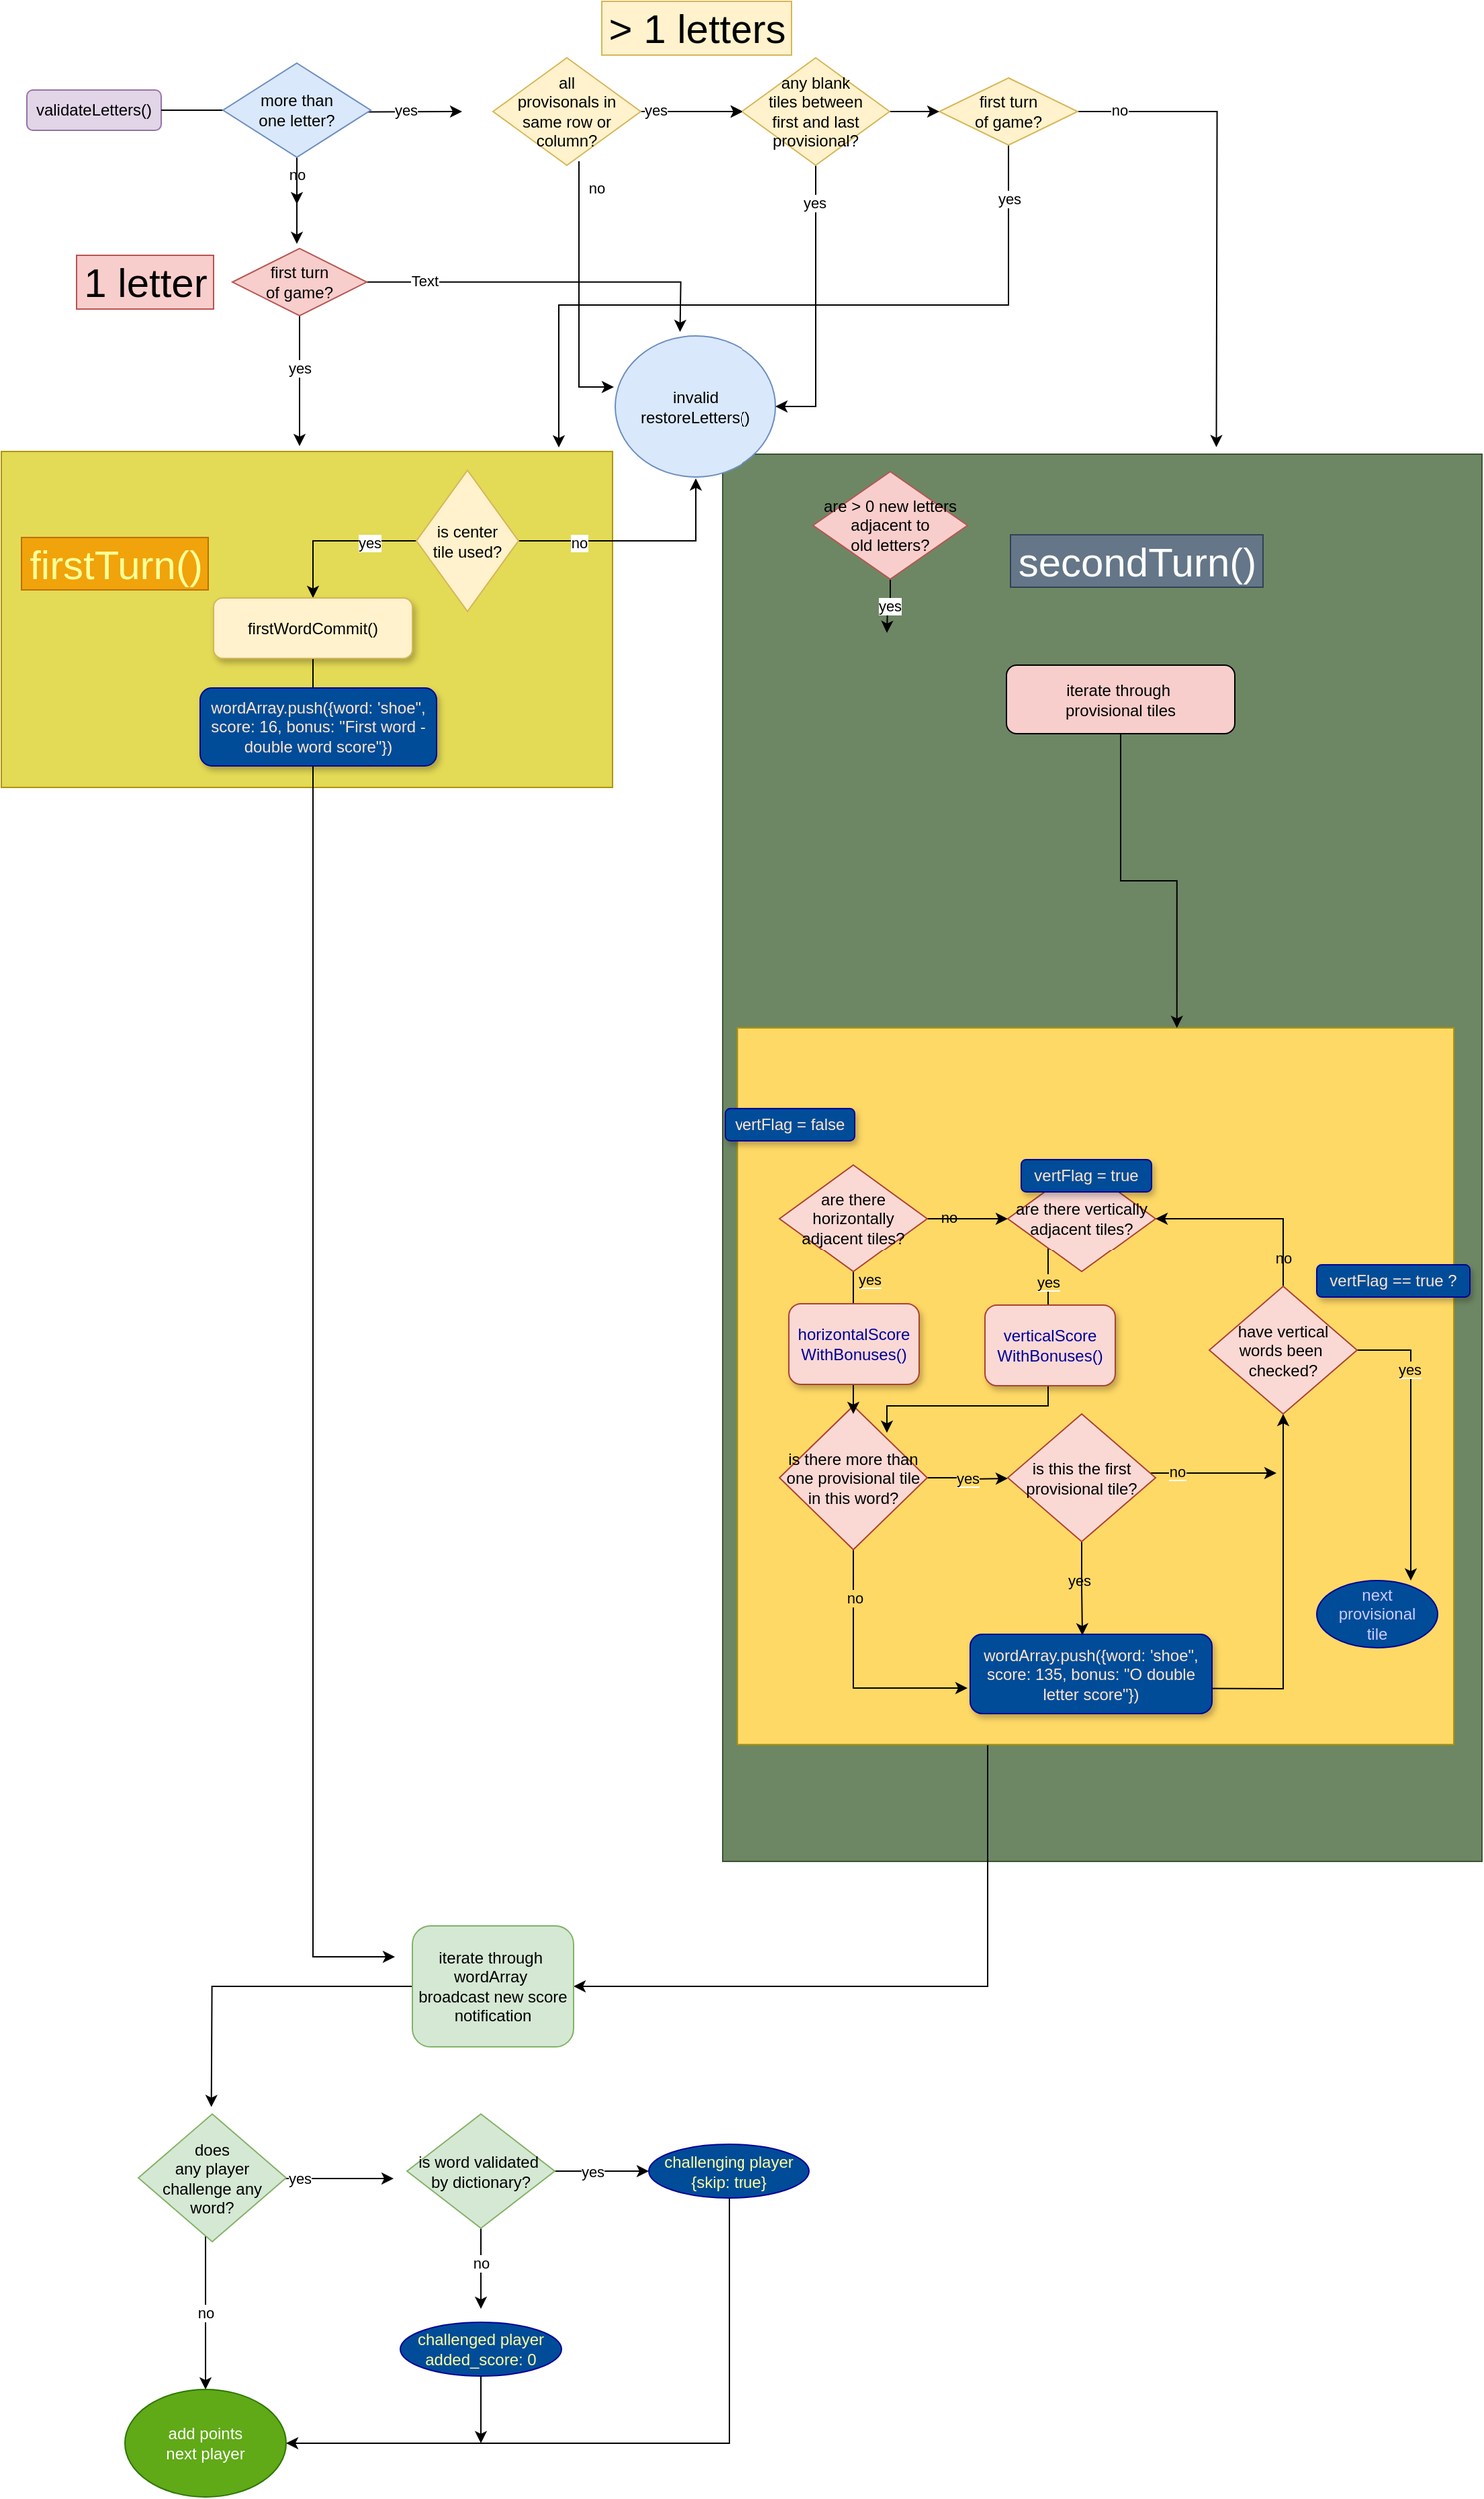 <mxfile version="14.5.3" type="github">
  <diagram id="KmPHyXRd9AAnZFTOhBj1" name="Page-1">
    <mxGraphModel dx="1792" dy="1610" grid="0" gridSize="10" guides="0" tooltips="1" connect="1" arrows="1" fold="1" page="1" pageScale="1" pageWidth="690" pageHeight="980" math="0" shadow="0">
      <root>
        <mxCell id="0" />
        <mxCell id="1" parent="0" />
        <mxCell id="cBUCQeLag9bt-TqTQDcO-5" value="" style="rounded=0;whiteSpace=wrap;html=1;strokeColor=#3A5431;fontColor=#ffffff;fillColor=#6d8764;" parent="1" vertex="1">
          <mxGeometry x="446" y="9" width="566" height="1048" as="geometry" />
        </mxCell>
        <mxCell id="cBUCQeLag9bt-TqTQDcO-6" value="secondTurn()" style="text;html=1;resizable=0;autosize=1;align=center;verticalAlign=middle;points=[];fillColor=#647687;strokeColor=#314354;rounded=0;fontColor=#ffffff;fontSize=30;" parent="1" vertex="1">
          <mxGeometry x="661" y="69" width="188" height="39" as="geometry" />
        </mxCell>
        <mxCell id="cBUCQeLag9bt-TqTQDcO-2" value="" style="rounded=0;whiteSpace=wrap;html=1;strokeColor=#B09500;fontColor=#ffffff;fillColor=#E3DA56;" parent="1" vertex="1">
          <mxGeometry x="-91" y="7" width="455" height="250" as="geometry" />
        </mxCell>
        <mxCell id="iAa0ijknWMUfrmJ30W93-124" style="edgeStyle=orthogonalEdgeStyle;rounded=0;orthogonalLoop=1;jettySize=auto;html=1;endArrow=classic;endFill=1;fillColor=#00FFFF;gradientColor=#9933FF;fontColor=#000099;" parent="1" source="_AxOFC-AINdAkmEs332U-23" target="_AxOFC-AINdAkmEs332U-12" edge="1">
          <mxGeometry relative="1" as="geometry">
            <Array as="points">
              <mxPoint x="644" y="1150" />
            </Array>
          </mxGeometry>
        </mxCell>
        <mxCell id="_AxOFC-AINdAkmEs332U-23" value="" style="whiteSpace=wrap;html=1;aspect=fixed;strokeColor=#B09500;fontColor=#ffffff;fillColor=#FFD966;glass=0;" parent="1" vertex="1">
          <mxGeometry x="457" y="436" width="534" height="534" as="geometry" />
        </mxCell>
        <mxCell id="SoHk7hT5f_enM3RVXxlu-15" value="invalid&lt;br&gt;restoreLetters()" style="ellipse;whiteSpace=wrap;html=1;fillColor=#dae8fc;strokeColor=#6c8ebf;" parent="1" vertex="1">
          <mxGeometry x="366" y="-79" width="120" height="105" as="geometry" />
        </mxCell>
        <mxCell id="j5gP4k0hpm-259DDC6v4-30" style="edgeStyle=orthogonalEdgeStyle;rounded=0;orthogonalLoop=1;jettySize=auto;html=1;" parent="1" source="SoHk7hT5f_enM3RVXxlu-22" edge="1">
          <mxGeometry relative="1" as="geometry">
            <mxPoint x="814.25" y="3.762" as="targetPoint" />
          </mxGeometry>
        </mxCell>
        <mxCell id="j5gP4k0hpm-259DDC6v4-33" value="no" style="edgeLabel;html=1;align=center;verticalAlign=middle;resizable=0;points=[];" parent="j5gP4k0hpm-259DDC6v4-30" vertex="1" connectable="0">
          <mxGeometry x="-0.826" y="1" relative="1" as="geometry">
            <mxPoint as="offset" />
          </mxGeometry>
        </mxCell>
        <mxCell id="j5gP4k0hpm-259DDC6v4-31" style="edgeStyle=orthogonalEdgeStyle;rounded=0;orthogonalLoop=1;jettySize=auto;html=1;" parent="1" source="SoHk7hT5f_enM3RVXxlu-22" edge="1">
          <mxGeometry relative="1" as="geometry">
            <mxPoint x="324" y="4" as="targetPoint" />
            <Array as="points">
              <mxPoint x="660" y="-102" />
              <mxPoint x="324" y="-102" />
            </Array>
          </mxGeometry>
        </mxCell>
        <mxCell id="j5gP4k0hpm-259DDC6v4-32" value="yes" style="edgeLabel;html=1;align=center;verticalAlign=middle;resizable=0;points=[];" parent="j5gP4k0hpm-259DDC6v4-31" vertex="1" connectable="0">
          <mxGeometry x="-0.858" relative="1" as="geometry">
            <mxPoint as="offset" />
          </mxGeometry>
        </mxCell>
        <mxCell id="SoHk7hT5f_enM3RVXxlu-22" value="first turn&lt;br&gt;of game?" style="rhombus;whiteSpace=wrap;html=1;fillColor=#fff2cc;strokeColor=#d6b656;" parent="1" vertex="1">
          <mxGeometry x="608" y="-271" width="103" height="50" as="geometry" />
        </mxCell>
        <mxCell id="j5gP4k0hpm-259DDC6v4-18" style="edgeStyle=orthogonalEdgeStyle;rounded=0;orthogonalLoop=1;jettySize=auto;html=1;entryX=0.5;entryY=0;entryDx=0;entryDy=0;" parent="1" source="SoHk7hT5f_enM3RVXxlu-11" target="iAa0ijknWMUfrmJ30W93-70" edge="1">
          <mxGeometry relative="1" as="geometry" />
        </mxCell>
        <mxCell id="j5gP4k0hpm-259DDC6v4-19" value="yes" style="edgeLabel;html=1;align=center;verticalAlign=middle;resizable=0;points=[];" parent="j5gP4k0hpm-259DDC6v4-18" vertex="1" connectable="0">
          <mxGeometry x="-0.407" y="1" relative="1" as="geometry">
            <mxPoint as="offset" />
          </mxGeometry>
        </mxCell>
        <mxCell id="ICgtY_3QxGC1QZAp6QRd-5" style="edgeStyle=orthogonalEdgeStyle;rounded=0;orthogonalLoop=1;jettySize=auto;html=1;" edge="1" parent="1" source="SoHk7hT5f_enM3RVXxlu-11">
          <mxGeometry relative="1" as="geometry">
            <mxPoint x="426" y="27" as="targetPoint" />
            <Array as="points">
              <mxPoint x="426" y="74" />
            </Array>
          </mxGeometry>
        </mxCell>
        <mxCell id="ICgtY_3QxGC1QZAp6QRd-7" value="no" style="edgeLabel;html=1;align=center;verticalAlign=middle;resizable=0;points=[];" vertex="1" connectable="0" parent="ICgtY_3QxGC1QZAp6QRd-5">
          <mxGeometry x="-0.493" y="-1" relative="1" as="geometry">
            <mxPoint as="offset" />
          </mxGeometry>
        </mxCell>
        <mxCell id="SoHk7hT5f_enM3RVXxlu-11" value="is center &lt;br&gt;tile used?" style="rhombus;whiteSpace=wrap;html=1;fillColor=#fff2cc;strokeColor=#d6b656;" parent="1" vertex="1">
          <mxGeometry x="218" y="21" width="76" height="105" as="geometry" />
        </mxCell>
        <mxCell id="SoHk7hT5f_enM3RVXxlu-66" value="yes" style="edgeStyle=orthogonalEdgeStyle;rounded=0;orthogonalLoop=1;jettySize=auto;html=1;" parent="1" source="SoHk7hT5f_enM3RVXxlu-38" edge="1">
          <mxGeometry relative="1" as="geometry">
            <mxPoint x="569" y="142" as="targetPoint" />
          </mxGeometry>
        </mxCell>
        <mxCell id="SoHk7hT5f_enM3RVXxlu-38" value="are &amp;gt; 0 new letters&lt;br&gt;adjacent to &lt;br&gt;old letters?" style="rhombus;whiteSpace=wrap;html=1;fillColor=#f8cecc;strokeColor=#b85450;" parent="1" vertex="1">
          <mxGeometry x="514" y="22" width="115" height="80" as="geometry" />
        </mxCell>
        <mxCell id="cBUCQeLag9bt-TqTQDcO-9" style="edgeStyle=orthogonalEdgeStyle;rounded=0;orthogonalLoop=1;jettySize=auto;html=1;exitX=0.5;exitY=1;exitDx=0;exitDy=0;entryX=0.614;entryY=0;entryDx=0;entryDy=0;entryPerimeter=0;fontSize=30;fontColor=#FFFF99;" parent="1" source="_AxOFC-AINdAkmEs332U-11" target="_AxOFC-AINdAkmEs332U-23" edge="1">
          <mxGeometry relative="1" as="geometry" />
        </mxCell>
        <mxCell id="_AxOFC-AINdAkmEs332U-11" value="iterate through&amp;nbsp;&lt;br&gt;provisional tiles" style="rounded=1;whiteSpace=wrap;html=1;fillColor=#f8cecc;" parent="1" vertex="1">
          <mxGeometry x="658" y="166" width="170" height="51" as="geometry" />
        </mxCell>
        <mxCell id="iAa0ijknWMUfrmJ30W93-106" style="edgeStyle=orthogonalEdgeStyle;rounded=0;orthogonalLoop=1;jettySize=auto;html=1;endArrow=classic;endFill=1;fillColor=#00FFFF;gradientColor=#9933FF;fontColor=#000099;" parent="1" source="_AxOFC-AINdAkmEs332U-12" edge="1">
          <mxGeometry relative="1" as="geometry">
            <mxPoint x="65.333" y="1239.792" as="targetPoint" />
          </mxGeometry>
        </mxCell>
        <mxCell id="_AxOFC-AINdAkmEs332U-12" value="iterate through&amp;nbsp;&lt;br&gt;wordArray&amp;nbsp;&lt;br&gt;broadcast new score notification" style="rounded=1;whiteSpace=wrap;html=1;fillColor=#d5e8d4;strokeColor=#82b366;" parent="1" vertex="1">
          <mxGeometry x="215" y="1105" width="120" height="90" as="geometry" />
        </mxCell>
        <mxCell id="_AxOFC-AINdAkmEs332U-16" value="&lt;span style=&quot;background-color: rgb(255 , 217 , 102)&quot;&gt;yes&lt;/span&gt;" style="edgeStyle=orthogonalEdgeStyle;rounded=0;orthogonalLoop=1;jettySize=auto;html=1;startArrow=none;startFill=0;endArrow=classic;endFill=1;" parent="1" source="_AxOFC-AINdAkmEs332U-14" edge="1">
          <mxGeometry relative="1" as="geometry">
            <mxPoint x="659" y="772" as="targetPoint" />
          </mxGeometry>
        </mxCell>
        <mxCell id="_AxOFC-AINdAkmEs332U-19" style="edgeStyle=orthogonalEdgeStyle;rounded=0;orthogonalLoop=1;jettySize=auto;html=1;exitX=0.5;exitY=1;exitDx=0;exitDy=0;startArrow=none;startFill=0;endArrow=classic;endFill=1;entryX=0;entryY=0.5;entryDx=0;entryDy=0;" parent="1" source="_AxOFC-AINdAkmEs332U-14" edge="1">
          <mxGeometry relative="1" as="geometry">
            <mxPoint x="629" y="928" as="targetPoint" />
            <Array as="points">
              <mxPoint x="544" y="928" />
            </Array>
          </mxGeometry>
        </mxCell>
        <mxCell id="_AxOFC-AINdAkmEs332U-20" value="no" style="edgeLabel;html=1;align=center;verticalAlign=middle;resizable=0;points=[];labelBackgroundColor=#FFD966;" parent="_AxOFC-AINdAkmEs332U-19" vertex="1" connectable="0">
          <mxGeometry x="-0.843" y="1" relative="1" as="geometry">
            <mxPoint y="21" as="offset" />
          </mxGeometry>
        </mxCell>
        <mxCell id="_AxOFC-AINdAkmEs332U-14" value="is there more than one provisional tile in this word?" style="rhombus;whiteSpace=wrap;html=1;fillColor=#fad9d5;strokeColor=#ae4132;" parent="1" vertex="1">
          <mxGeometry x="489" y="718" width="110" height="107" as="geometry" />
        </mxCell>
        <mxCell id="iAa0ijknWMUfrmJ30W93-24" style="edgeStyle=orthogonalEdgeStyle;rounded=0;orthogonalLoop=1;jettySize=auto;html=1;" parent="1" source="_AxOFC-AINdAkmEs332U-15" edge="1">
          <mxGeometry relative="1" as="geometry">
            <mxPoint x="859" y="768" as="targetPoint" />
            <Array as="points">
              <mxPoint x="809" y="768" />
              <mxPoint x="809" y="768" />
            </Array>
          </mxGeometry>
        </mxCell>
        <mxCell id="iAa0ijknWMUfrmJ30W93-25" value="&lt;span style=&quot;background-color: rgb(255 , 217 , 102)&quot;&gt;no&lt;/span&gt;" style="edgeLabel;html=1;align=center;verticalAlign=middle;resizable=0;points=[];" parent="iAa0ijknWMUfrmJ30W93-24" vertex="1" connectable="0">
          <mxGeometry x="-0.584" y="2" relative="1" as="geometry">
            <mxPoint y="1" as="offset" />
          </mxGeometry>
        </mxCell>
        <mxCell id="iAa0ijknWMUfrmJ30W93-82" style="edgeStyle=orthogonalEdgeStyle;rounded=0;orthogonalLoop=1;jettySize=auto;html=1;entryX=0.464;entryY=0.013;entryDx=0;entryDy=0;entryPerimeter=0;endArrow=classic;endFill=1;fillColor=#00FFFF;gradientColor=#9933FF;" parent="1" source="_AxOFC-AINdAkmEs332U-15" target="iAa0ijknWMUfrmJ30W93-81" edge="1">
          <mxGeometry relative="1" as="geometry" />
        </mxCell>
        <mxCell id="iAa0ijknWMUfrmJ30W93-83" value="&lt;span style=&quot;&quot;&gt;yes&lt;/span&gt;" style="edgeLabel;html=1;align=center;verticalAlign=middle;resizable=0;points=[];labelBackgroundColor=none;" parent="iAa0ijknWMUfrmJ30W93-82" vertex="1" connectable="0">
          <mxGeometry x="-0.153" y="-2" relative="1" as="geometry">
            <mxPoint y="-1" as="offset" />
          </mxGeometry>
        </mxCell>
        <mxCell id="_AxOFC-AINdAkmEs332U-15" value="is this the first provisional tile?" style="rhombus;whiteSpace=wrap;html=1;fillColor=#fad9d5;strokeColor=#ae4132;" parent="1" vertex="1">
          <mxGeometry x="659" y="724" width="110" height="95" as="geometry" />
        </mxCell>
        <mxCell id="iAa0ijknWMUfrmJ30W93-33" style="edgeStyle=orthogonalEdgeStyle;rounded=0;orthogonalLoop=1;jettySize=auto;html=1;endArrow=classic;endFill=1;" parent="1" target="iAa0ijknWMUfrmJ30W93-26" edge="1">
          <mxGeometry relative="1" as="geometry">
            <mxPoint x="749" y="928" as="sourcePoint" />
          </mxGeometry>
        </mxCell>
        <mxCell id="iAa0ijknWMUfrmJ30W93-11" value="&lt;span style=&quot;background-color: rgb(255 , 217 , 102)&quot;&gt;yes&lt;/span&gt;" style="edgeStyle=orthogonalEdgeStyle;rounded=0;orthogonalLoop=1;jettySize=auto;html=1;entryX=0.5;entryY=0;entryDx=0;entryDy=0;" parent="1" edge="1">
          <mxGeometry x="-0.212" y="12" relative="1" as="geometry">
            <mxPoint x="517" y="585.998" as="sourcePoint" />
            <mxPoint x="544" y="724" as="targetPoint" />
            <Array as="points">
              <mxPoint x="544" y="586" />
            </Array>
            <mxPoint as="offset" />
          </mxGeometry>
        </mxCell>
        <mxCell id="iAa0ijknWMUfrmJ30W93-13" style="edgeStyle=orthogonalEdgeStyle;rounded=0;orthogonalLoop=1;jettySize=auto;html=1;entryX=0;entryY=0.5;entryDx=0;entryDy=0;" parent="1" source="iAa0ijknWMUfrmJ30W93-10" target="iAa0ijknWMUfrmJ30W93-12" edge="1">
          <mxGeometry relative="1" as="geometry" />
        </mxCell>
        <mxCell id="iAa0ijknWMUfrmJ30W93-14" value="&lt;span style=&quot;&quot;&gt;no&lt;/span&gt;" style="edgeLabel;html=1;align=center;verticalAlign=middle;resizable=0;points=[];labelBackgroundColor=none;" parent="iAa0ijknWMUfrmJ30W93-13" vertex="1" connectable="0">
          <mxGeometry x="-0.467" y="1" relative="1" as="geometry">
            <mxPoint as="offset" />
          </mxGeometry>
        </mxCell>
        <mxCell id="iAa0ijknWMUfrmJ30W93-10" value="are there horizontally adjacent tiles?" style="rhombus;whiteSpace=wrap;html=1;fillColor=#fad9d5;strokeColor=#ae4132;" parent="1" vertex="1">
          <mxGeometry x="489" y="538" width="110" height="80" as="geometry" />
        </mxCell>
        <mxCell id="iAa0ijknWMUfrmJ30W93-21" style="edgeStyle=orthogonalEdgeStyle;rounded=0;orthogonalLoop=1;jettySize=auto;html=1;" parent="1" source="iAa0ijknWMUfrmJ30W93-12" edge="1">
          <mxGeometry relative="1" as="geometry">
            <mxPoint x="569" y="738" as="targetPoint" />
            <Array as="points">
              <mxPoint x="689" y="718" />
              <mxPoint x="569" y="718" />
            </Array>
          </mxGeometry>
        </mxCell>
        <mxCell id="iAa0ijknWMUfrmJ30W93-22" value="&lt;span style=&quot;background-color: rgb(255 , 217 , 102)&quot;&gt;yes&lt;/span&gt;" style="edgeLabel;html=1;align=center;verticalAlign=middle;resizable=0;points=[];" parent="iAa0ijknWMUfrmJ30W93-21" vertex="1" connectable="0">
          <mxGeometry x="-0.622" relative="1" as="geometry">
            <mxPoint y="-23" as="offset" />
          </mxGeometry>
        </mxCell>
        <mxCell id="iAa0ijknWMUfrmJ30W93-12" value="are there vertically adjacent tiles?" style="rhombus;whiteSpace=wrap;html=1;fillColor=#fad9d5;strokeColor=#ae4132;" parent="1" vertex="1">
          <mxGeometry x="659" y="538" width="110" height="80" as="geometry" />
        </mxCell>
        <mxCell id="iAa0ijknWMUfrmJ30W93-30" style="edgeStyle=orthogonalEdgeStyle;rounded=0;orthogonalLoop=1;jettySize=auto;html=1;endArrow=classic;endFill=1;entryX=1;entryY=0.5;entryDx=0;entryDy=0;" parent="1" source="iAa0ijknWMUfrmJ30W93-26" target="iAa0ijknWMUfrmJ30W93-12" edge="1">
          <mxGeometry relative="1" as="geometry">
            <mxPoint x="759" y="568" as="targetPoint" />
            <Array as="points">
              <mxPoint x="864" y="578" />
            </Array>
          </mxGeometry>
        </mxCell>
        <mxCell id="iAa0ijknWMUfrmJ30W93-32" value="&lt;span style=&quot;&quot;&gt;no&lt;/span&gt;" style="edgeLabel;html=1;align=center;verticalAlign=middle;resizable=0;points=[];labelBackgroundColor=none;" parent="iAa0ijknWMUfrmJ30W93-30" vertex="1" connectable="0">
          <mxGeometry x="-0.93" relative="1" as="geometry">
            <mxPoint y="-16" as="offset" />
          </mxGeometry>
        </mxCell>
        <mxCell id="iAa0ijknWMUfrmJ30W93-39" style="edgeStyle=orthogonalEdgeStyle;rounded=0;orthogonalLoop=1;jettySize=auto;html=1;endArrow=classic;endFill=1;fillColor=#00FFFF;gradientColor=#9933FF;" parent="1" source="iAa0ijknWMUfrmJ30W93-26" edge="1">
          <mxGeometry relative="1" as="geometry">
            <mxPoint x="959" y="848" as="targetPoint" />
            <Array as="points">
              <mxPoint x="959" y="677" />
            </Array>
          </mxGeometry>
        </mxCell>
        <mxCell id="iAa0ijknWMUfrmJ30W93-42" value="&lt;span style=&quot;background-color: rgb(255 , 217 , 102)&quot;&gt;yes&lt;/span&gt;" style="edgeLabel;html=1;align=center;verticalAlign=middle;resizable=0;points=[];" parent="iAa0ijknWMUfrmJ30W93-39" vertex="1" connectable="0">
          <mxGeometry x="-0.483" y="-1" relative="1" as="geometry">
            <mxPoint as="offset" />
          </mxGeometry>
        </mxCell>
        <mxCell id="iAa0ijknWMUfrmJ30W93-26" value="have vertical&lt;br&gt;words been&amp;nbsp;&lt;br&gt;checked?" style="rhombus;whiteSpace=wrap;html=1;fillColor=#fad9d5;strokeColor=#ae4132;" parent="1" vertex="1">
          <mxGeometry x="809" y="629" width="110" height="95" as="geometry" />
        </mxCell>
        <mxCell id="iAa0ijknWMUfrmJ30W93-41" value="&lt;font color=&quot;#ccccff&quot;&gt;next &lt;br&gt;provisional &lt;br&gt;tile&lt;/font&gt;" style="ellipse;whiteSpace=wrap;html=1;fontColor=#ffffff;strokeColor=#000099;fillColor=#004C99;" parent="1" vertex="1">
          <mxGeometry x="889" y="848" width="90" height="50" as="geometry" />
        </mxCell>
        <mxCell id="iAa0ijknWMUfrmJ30W93-45" value="yes" style="edgeStyle=orthogonalEdgeStyle;rounded=0;orthogonalLoop=1;jettySize=auto;html=1;endArrow=classic;endFill=1;fillColor=#00FFFF;gradientColor=#9933FF;" parent="1" edge="1">
          <mxGeometry relative="1" as="geometry">
            <mxPoint x="201" y="1293" as="targetPoint" />
            <mxPoint x="61" y="1293" as="sourcePoint" />
            <Array as="points">
              <mxPoint x="111" y="1293" />
              <mxPoint x="111" y="1293" />
            </Array>
          </mxGeometry>
        </mxCell>
        <mxCell id="iAa0ijknWMUfrmJ30W93-46" value="no" style="edgeStyle=orthogonalEdgeStyle;rounded=0;orthogonalLoop=1;jettySize=auto;html=1;endArrow=classic;endFill=1;fillColor=#00FFFF;gradientColor=#9933FF;entryX=0.5;entryY=0;entryDx=0;entryDy=0;" parent="1" source="iAa0ijknWMUfrmJ30W93-44" target="iAa0ijknWMUfrmJ30W93-58" edge="1">
          <mxGeometry relative="1" as="geometry">
            <mxPoint x="65" y="1420" as="targetPoint" />
            <Array as="points">
              <mxPoint x="61" y="1419" />
              <mxPoint x="61" y="1419" />
            </Array>
          </mxGeometry>
        </mxCell>
        <mxCell id="iAa0ijknWMUfrmJ30W93-44" value="does &lt;br&gt;any player challenge any word?" style="rhombus;whiteSpace=wrap;html=1;fillColor=#d5e8d4;strokeColor=#82b366;" parent="1" vertex="1">
          <mxGeometry x="11" y="1245" width="110" height="95" as="geometry" />
        </mxCell>
        <mxCell id="iAa0ijknWMUfrmJ30W93-61" style="edgeStyle=orthogonalEdgeStyle;rounded=0;orthogonalLoop=1;jettySize=auto;html=1;exitX=0.5;exitY=1;exitDx=0;exitDy=0;endArrow=classic;endFill=1;fillColor=#00FFFF;gradientColor=#9933FF;" parent="1" source="iAa0ijknWMUfrmJ30W93-49" edge="1">
          <mxGeometry relative="1" as="geometry">
            <mxPoint x="266" y="1490" as="targetPoint" />
          </mxGeometry>
        </mxCell>
        <mxCell id="iAa0ijknWMUfrmJ30W93-49" value="&lt;font color=&quot;#ffff99&quot;&gt;challenged player added_score: 0&lt;/font&gt;" style="ellipse;whiteSpace=wrap;html=1;glass=0;strokeColor=#000099;fillColor=#004C99;" parent="1" vertex="1">
          <mxGeometry x="206" y="1400" width="120" height="40" as="geometry" />
        </mxCell>
        <mxCell id="iAa0ijknWMUfrmJ30W93-52" style="edgeStyle=orthogonalEdgeStyle;rounded=0;orthogonalLoop=1;jettySize=auto;html=1;endArrow=classic;endFill=1;fillColor=#00FFFF;gradientColor=#9933FF;" parent="1" source="iAa0ijknWMUfrmJ30W93-50" edge="1">
          <mxGeometry relative="1" as="geometry">
            <mxPoint x="266" y="1390" as="targetPoint" />
          </mxGeometry>
        </mxCell>
        <mxCell id="iAa0ijknWMUfrmJ30W93-57" value="no" style="edgeLabel;html=1;align=center;verticalAlign=middle;resizable=0;points=[];" parent="iAa0ijknWMUfrmJ30W93-52" vertex="1" connectable="0">
          <mxGeometry x="-0.163" relative="1" as="geometry">
            <mxPoint as="offset" />
          </mxGeometry>
        </mxCell>
        <mxCell id="iAa0ijknWMUfrmJ30W93-55" style="edgeStyle=orthogonalEdgeStyle;rounded=0;orthogonalLoop=1;jettySize=auto;html=1;exitX=1;exitY=0.5;exitDx=0;exitDy=0;entryX=0;entryY=0.5;entryDx=0;entryDy=0;endArrow=classic;endFill=1;fillColor=#00FFFF;gradientColor=#9933FF;" parent="1" source="iAa0ijknWMUfrmJ30W93-50" target="iAa0ijknWMUfrmJ30W93-53" edge="1">
          <mxGeometry relative="1" as="geometry" />
        </mxCell>
        <mxCell id="iAa0ijknWMUfrmJ30W93-56" value="yes" style="edgeLabel;html=1;align=center;verticalAlign=middle;resizable=0;points=[];" parent="iAa0ijknWMUfrmJ30W93-55" vertex="1" connectable="0">
          <mxGeometry x="-0.219" y="-2" relative="1" as="geometry">
            <mxPoint y="-2" as="offset" />
          </mxGeometry>
        </mxCell>
        <mxCell id="iAa0ijknWMUfrmJ30W93-50" value="is word validated&amp;nbsp;&lt;br&gt;by dictionary?" style="rhombus;whiteSpace=wrap;html=1;fillColor=#d5e8d4;strokeColor=#82b366;" parent="1" vertex="1">
          <mxGeometry x="211" y="1245" width="110" height="85" as="geometry" />
        </mxCell>
        <mxCell id="iAa0ijknWMUfrmJ30W93-60" style="edgeStyle=orthogonalEdgeStyle;rounded=0;orthogonalLoop=1;jettySize=auto;html=1;exitX=0.5;exitY=1;exitDx=0;exitDy=0;entryX=1;entryY=0.5;entryDx=0;entryDy=0;endArrow=classic;endFill=1;fillColor=#00FFFF;gradientColor=#9933FF;" parent="1" source="iAa0ijknWMUfrmJ30W93-53" target="iAa0ijknWMUfrmJ30W93-58" edge="1">
          <mxGeometry relative="1" as="geometry" />
        </mxCell>
        <mxCell id="iAa0ijknWMUfrmJ30W93-53" value="&lt;font color=&quot;#ffff99&quot;&gt;challenging player {skip: true}&lt;/font&gt;" style="ellipse;whiteSpace=wrap;html=1;glass=0;strokeColor=#000099;fillColor=#004C99;" parent="1" vertex="1">
          <mxGeometry x="391" y="1267.5" width="120" height="40" as="geometry" />
        </mxCell>
        <mxCell id="iAa0ijknWMUfrmJ30W93-58" value="add points&lt;br&gt;next player" style="ellipse;whiteSpace=wrap;html=1;glass=0;strokeColor=#2D7600;fillColor=#60a917;fontColor=#ffffff;" parent="1" vertex="1">
          <mxGeometry x="1" y="1450" width="120" height="80" as="geometry" />
        </mxCell>
        <mxCell id="iAa0ijknWMUfrmJ30W93-63" style="edgeStyle=orthogonalEdgeStyle;rounded=0;orthogonalLoop=1;jettySize=auto;html=1;endArrow=classic;endFill=1;fillColor=#00FFFF;gradientColor=#9933FF;" parent="1" edge="1">
          <mxGeometry relative="1" as="geometry">
            <mxPoint x="365" y="-41" as="targetPoint" />
            <mxPoint x="339" y="-208.999" as="sourcePoint" />
            <Array as="points">
              <mxPoint x="339" y="-41.09" />
            </Array>
          </mxGeometry>
        </mxCell>
        <mxCell id="j5gP4k0hpm-259DDC6v4-14" value="no" style="edgeLabel;html=1;align=center;verticalAlign=middle;resizable=0;points=[];" parent="iAa0ijknWMUfrmJ30W93-63" vertex="1" connectable="0">
          <mxGeometry x="-0.89" y="-1" relative="1" as="geometry">
            <mxPoint x="15" y="-60.09" as="offset" />
          </mxGeometry>
        </mxCell>
        <mxCell id="j5gP4k0hpm-259DDC6v4-7" value="no" style="edgeLabel;html=1;align=center;verticalAlign=middle;resizable=0;points=[];labelBackgroundColor=#FFFFFF;" parent="iAa0ijknWMUfrmJ30W93-63" vertex="1" connectable="0">
          <mxGeometry x="-0.374" y="1" relative="1" as="geometry">
            <mxPoint x="12" y="-40.27" as="offset" />
          </mxGeometry>
        </mxCell>
        <mxCell id="iAa0ijknWMUfrmJ30W93-62" value="validateLetters()" style="rounded=1;whiteSpace=wrap;html=1;fillColor=#e1d5e7;strokeColor=#9673a6;" parent="1" vertex="1">
          <mxGeometry x="-72" y="-262" width="100" height="30" as="geometry" />
        </mxCell>
        <mxCell id="iAa0ijknWMUfrmJ30W93-122" style="edgeStyle=orthogonalEdgeStyle;rounded=0;orthogonalLoop=1;jettySize=auto;html=1;endArrow=classic;endFill=1;fillColor=#00FFFF;gradientColor=#9933FF;fontColor=#000099;" parent="1" source="iAa0ijknWMUfrmJ30W93-70" edge="1">
          <mxGeometry relative="1" as="geometry">
            <mxPoint x="202" y="1128" as="targetPoint" />
            <Array as="points">
              <mxPoint x="141" y="1128" />
            </Array>
          </mxGeometry>
        </mxCell>
        <mxCell id="iAa0ijknWMUfrmJ30W93-70" value="&lt;font&gt;firstWordCommit()&lt;/font&gt;" style="rounded=1;whiteSpace=wrap;html=1;shadow=1;glass=0;sketch=0;strokeColor=#d6b656;fillColor=#fff2cc;" parent="1" vertex="1">
          <mxGeometry x="67" y="116" width="148" height="45" as="geometry" />
        </mxCell>
        <mxCell id="iAa0ijknWMUfrmJ30W93-81" value="&lt;font color=&quot;#ffe6cc&quot;&gt;wordArray.push({word: &#39;shoe&quot;, score: 135, bonus: &quot;O double letter score&quot;})&lt;/font&gt;" style="rounded=1;whiteSpace=wrap;html=1;shadow=1;glass=0;sketch=0;strokeColor=#000099;fillColor=#004C99;" parent="1" vertex="1">
          <mxGeometry x="631" y="888" width="180" height="59" as="geometry" />
        </mxCell>
        <mxCell id="iAa0ijknWMUfrmJ30W93-84" value="&lt;font&gt;horizontalScore&lt;br&gt;WithBonuses()&lt;/font&gt;" style="rounded=1;whiteSpace=wrap;html=1;shadow=1;glass=0;sketch=0;strokeColor=#ae4132;fillColor=#fad9d5;fontColor=#000099;" parent="1" vertex="1">
          <mxGeometry x="496" y="642" width="97" height="60" as="geometry" />
        </mxCell>
        <mxCell id="iAa0ijknWMUfrmJ30W93-85" value="&lt;font&gt;verticalScore&lt;br&gt;WithBonuses()&lt;/font&gt;" style="rounded=1;whiteSpace=wrap;html=1;shadow=1;glass=0;sketch=0;strokeColor=#ae4132;fillColor=#fad9d5;fontColor=#000099;" parent="1" vertex="1">
          <mxGeometry x="642" y="643" width="97" height="60" as="geometry" />
        </mxCell>
        <mxCell id="iAa0ijknWMUfrmJ30W93-89" value="&lt;font color=&quot;#ffe6cc&quot;&gt;wordArray.push({word: &#39;shoe&quot;, score: 16, bonus: &quot;First word - double word score&quot;})&lt;/font&gt;" style="rounded=1;whiteSpace=wrap;html=1;shadow=1;glass=0;sketch=0;strokeColor=#000099;fillColor=#004C99;" parent="1" vertex="1">
          <mxGeometry x="57" y="183" width="176" height="58" as="geometry" />
        </mxCell>
        <mxCell id="iAa0ijknWMUfrmJ30W93-97" value="&lt;font color=&quot;#ffe6cc&quot;&gt;vertFlag = true&lt;/font&gt;" style="rounded=1;whiteSpace=wrap;html=1;shadow=1;glass=0;sketch=0;strokeColor=#000099;fillColor=#004C99;" parent="1" vertex="1">
          <mxGeometry x="669" y="534" width="97" height="24" as="geometry" />
        </mxCell>
        <mxCell id="iAa0ijknWMUfrmJ30W93-99" value="&lt;font color=&quot;#ffe6cc&quot;&gt;vertFlag = false&lt;/font&gt;" style="rounded=1;whiteSpace=wrap;html=1;shadow=1;glass=0;sketch=0;strokeColor=#000099;fillColor=#004C99;" parent="1" vertex="1">
          <mxGeometry x="448" y="496" width="97" height="24" as="geometry" />
        </mxCell>
        <mxCell id="iAa0ijknWMUfrmJ30W93-100" value="&lt;font color=&quot;#ffe6cc&quot;&gt;vertFlag == true ?&lt;/font&gt;" style="rounded=1;whiteSpace=wrap;html=1;shadow=1;glass=0;sketch=0;strokeColor=#000099;fillColor=#004C99;" parent="1" vertex="1">
          <mxGeometry x="889" y="613" width="114" height="24" as="geometry" />
        </mxCell>
        <mxCell id="iAa0ijknWMUfrmJ30W93-101" style="edgeStyle=orthogonalEdgeStyle;rounded=0;orthogonalLoop=1;jettySize=auto;html=1;exitX=0.5;exitY=1;exitDx=0;exitDy=0;endArrow=classic;endFill=1;fillColor=#00FFFF;gradientColor=#9933FF;fontColor=#000099;" parent="1" source="_AxOFC-AINdAkmEs332U-23" target="_AxOFC-AINdAkmEs332U-23" edge="1">
          <mxGeometry relative="1" as="geometry" />
        </mxCell>
        <mxCell id="iAa0ijknWMUfrmJ30W93-102" style="edgeStyle=orthogonalEdgeStyle;rounded=0;orthogonalLoop=1;jettySize=auto;html=1;exitX=0.5;exitY=1;exitDx=0;exitDy=0;endArrow=classic;endFill=1;fillColor=#00FFFF;gradientColor=#9933FF;fontColor=#000099;" parent="1" source="_AxOFC-AINdAkmEs332U-23" target="_AxOFC-AINdAkmEs332U-23" edge="1">
          <mxGeometry relative="1" as="geometry" />
        </mxCell>
        <mxCell id="cBUCQeLag9bt-TqTQDcO-3" value="firstTurn()" style="text;html=1;resizable=0;autosize=1;align=center;verticalAlign=middle;points=[];fillColor=#f0a30a;strokeColor=#BD7000;rounded=0;fontColor=#FFFF99;fontSize=30;" parent="1" vertex="1">
          <mxGeometry x="-76" y="71" width="139" height="39" as="geometry" />
        </mxCell>
        <mxCell id="cBUCQeLag9bt-TqTQDcO-8" style="edgeStyle=orthogonalEdgeStyle;rounded=0;orthogonalLoop=1;jettySize=auto;html=1;exitX=0.5;exitY=1;exitDx=0;exitDy=0;fontSize=30;fontColor=#FFFF99;" parent="1" source="cBUCQeLag9bt-TqTQDcO-5" target="cBUCQeLag9bt-TqTQDcO-5" edge="1">
          <mxGeometry relative="1" as="geometry" />
        </mxCell>
        <mxCell id="j5gP4k0hpm-259DDC6v4-8" style="edgeStyle=orthogonalEdgeStyle;rounded=0;orthogonalLoop=1;jettySize=auto;html=1;" parent="1" source="a0S-27R4YYvynodJsr7F-2" target="j5gP4k0hpm-259DDC6v4-6" edge="1">
          <mxGeometry relative="1" as="geometry" />
        </mxCell>
        <mxCell id="j5gP4k0hpm-259DDC6v4-15" value="" style="edgeStyle=orthogonalEdgeStyle;rounded=0;orthogonalLoop=1;jettySize=auto;html=1;" parent="1" source="a0S-27R4YYvynodJsr7F-2" target="j5gP4k0hpm-259DDC6v4-6" edge="1">
          <mxGeometry relative="1" as="geometry" />
        </mxCell>
        <mxCell id="j5gP4k0hpm-259DDC6v4-16" value="yes" style="edgeLabel;html=1;align=center;verticalAlign=middle;resizable=0;points=[];" parent="j5gP4k0hpm-259DDC6v4-15" vertex="1" connectable="0">
          <mxGeometry x="-0.718" y="1" relative="1" as="geometry">
            <mxPoint as="offset" />
          </mxGeometry>
        </mxCell>
        <mxCell id="a0S-27R4YYvynodJsr7F-2" value="all &lt;br&gt;provisonals in &lt;br&gt;same row or column?" style="rhombus;whiteSpace=wrap;html=1;fillColor=#fff2cc;strokeColor=#d6b656;" parent="1" vertex="1">
          <mxGeometry x="275" y="-286" width="110" height="80" as="geometry" />
        </mxCell>
        <mxCell id="a0S-27R4YYvynodJsr7F-3" style="edgeStyle=orthogonalEdgeStyle;rounded=0;orthogonalLoop=1;jettySize=auto;html=1;endArrow=classic;endFill=1;fillColor=#00FFFF;gradientColor=#9933FF;" parent="1" source="iAa0ijknWMUfrmJ30W93-62" edge="1">
          <mxGeometry relative="1" as="geometry">
            <mxPoint x="252" y="-246" as="targetPoint" />
            <mxPoint x="28" y="-247" as="sourcePoint" />
          </mxGeometry>
        </mxCell>
        <mxCell id="j5gP4k0hpm-259DDC6v4-3" value="yes" style="edgeLabel;html=1;align=center;verticalAlign=middle;resizable=0;points=[];" parent="a0S-27R4YYvynodJsr7F-3" vertex="1" connectable="0">
          <mxGeometry x="0.786" y="-2" relative="1" as="geometry">
            <mxPoint x="-18" y="-3" as="offset" />
          </mxGeometry>
        </mxCell>
        <mxCell id="j5gP4k0hpm-259DDC6v4-4" style="edgeStyle=orthogonalEdgeStyle;rounded=0;orthogonalLoop=1;jettySize=auto;html=1;" parent="1" edge="1">
          <mxGeometry relative="1" as="geometry">
            <mxPoint x="131" y="3" as="targetPoint" />
            <Array as="points">
              <mxPoint x="131" y="-21" />
            </Array>
            <mxPoint x="131" y="-94.09" as="sourcePoint" />
          </mxGeometry>
        </mxCell>
        <mxCell id="j5gP4k0hpm-259DDC6v4-11" value="yes" style="edgeLabel;html=1;align=center;verticalAlign=middle;resizable=0;points=[];" parent="j5gP4k0hpm-259DDC6v4-4" vertex="1" connectable="0">
          <mxGeometry x="-0.938" relative="1" as="geometry">
            <mxPoint y="36" as="offset" />
          </mxGeometry>
        </mxCell>
        <mxCell id="ICgtY_3QxGC1QZAp6QRd-1" style="edgeStyle=orthogonalEdgeStyle;rounded=0;orthogonalLoop=1;jettySize=auto;html=1;" edge="1" parent="1" source="a0S-27R4YYvynodJsr7F-4">
          <mxGeometry relative="1" as="geometry">
            <mxPoint x="414.25" y="-81.988" as="targetPoint" />
          </mxGeometry>
        </mxCell>
        <mxCell id="ICgtY_3QxGC1QZAp6QRd-8" value="Text" style="edgeLabel;html=1;align=center;verticalAlign=middle;resizable=0;points=[];" vertex="1" connectable="0" parent="ICgtY_3QxGC1QZAp6QRd-1">
          <mxGeometry x="-0.685" y="1" relative="1" as="geometry">
            <mxPoint as="offset" />
          </mxGeometry>
        </mxCell>
        <mxCell id="a0S-27R4YYvynodJsr7F-4" value="first turn&lt;br&gt;of game?" style="rhombus;whiteSpace=wrap;html=1;fillColor=#f8cecc;strokeColor=#b85450;" parent="1" vertex="1">
          <mxGeometry x="81" y="-144.09" width="100" height="50" as="geometry" />
        </mxCell>
        <mxCell id="j5gP4k0hpm-259DDC6v4-1" style="edgeStyle=orthogonalEdgeStyle;rounded=0;orthogonalLoop=1;jettySize=auto;html=1;exitX=0.5;exitY=1;exitDx=0;exitDy=0;" parent="1" source="a0S-27R4YYvynodJsr7F-1" edge="1">
          <mxGeometry relative="1" as="geometry">
            <mxPoint x="129" y="-177" as="targetPoint" />
          </mxGeometry>
        </mxCell>
        <mxCell id="j5gP4k0hpm-259DDC6v4-2" value="no" style="edgeLabel;html=1;align=center;verticalAlign=middle;resizable=0;points=[];" parent="j5gP4k0hpm-259DDC6v4-1" vertex="1" connectable="0">
          <mxGeometry x="-0.297" relative="1" as="geometry">
            <mxPoint as="offset" />
          </mxGeometry>
        </mxCell>
        <mxCell id="ICgtY_3QxGC1QZAp6QRd-4" style="edgeStyle=orthogonalEdgeStyle;rounded=0;orthogonalLoop=1;jettySize=auto;html=1;" edge="1" parent="1" source="a0S-27R4YYvynodJsr7F-1">
          <mxGeometry relative="1" as="geometry">
            <mxPoint x="129" y="-147.488" as="targetPoint" />
          </mxGeometry>
        </mxCell>
        <mxCell id="a0S-27R4YYvynodJsr7F-1" value="more than &lt;br&gt;one letter?" style="rhombus;whiteSpace=wrap;html=1;fillColor=#dae8fc;strokeColor=#6c8ebf;" parent="1" vertex="1">
          <mxGeometry x="74" y="-282" width="110" height="70" as="geometry" />
        </mxCell>
        <mxCell id="j5gP4k0hpm-259DDC6v4-9" style="edgeStyle=orthogonalEdgeStyle;rounded=0;orthogonalLoop=1;jettySize=auto;html=1;entryX=0;entryY=0.5;entryDx=0;entryDy=0;" parent="1" source="j5gP4k0hpm-259DDC6v4-6" target="SoHk7hT5f_enM3RVXxlu-22" edge="1">
          <mxGeometry relative="1" as="geometry" />
        </mxCell>
        <mxCell id="j5gP4k0hpm-259DDC6v4-29" style="edgeStyle=orthogonalEdgeStyle;rounded=0;orthogonalLoop=1;jettySize=auto;html=1;entryX=1;entryY=0.5;entryDx=0;entryDy=0;" parent="1" source="j5gP4k0hpm-259DDC6v4-6" target="SoHk7hT5f_enM3RVXxlu-15" edge="1">
          <mxGeometry relative="1" as="geometry">
            <mxPoint x="526" y="-55" as="targetPoint" />
          </mxGeometry>
        </mxCell>
        <mxCell id="j5gP4k0hpm-259DDC6v4-34" value="yes" style="edgeLabel;html=1;align=center;verticalAlign=middle;resizable=0;points=[];" parent="j5gP4k0hpm-259DDC6v4-29" vertex="1" connectable="0">
          <mxGeometry x="-0.733" y="-1" relative="1" as="geometry">
            <mxPoint as="offset" />
          </mxGeometry>
        </mxCell>
        <mxCell id="j5gP4k0hpm-259DDC6v4-6" value="any blank &lt;br&gt;tiles between &lt;br&gt;first and last provisional?" style="rhombus;whiteSpace=wrap;html=1;fillColor=#fff2cc;strokeColor=#d6b656;" parent="1" vertex="1">
          <mxGeometry x="461" y="-286" width="110" height="80" as="geometry" />
        </mxCell>
        <mxCell id="j5gP4k0hpm-259DDC6v4-22" value="&amp;gt; 1 letters" style="text;html=1;resizable=0;autosize=1;align=center;verticalAlign=middle;points=[];fillColor=#fff2cc;strokeColor=#d6b656;rounded=0;fontSize=30;" parent="1" vertex="1">
          <mxGeometry x="356" y="-328" width="142" height="40" as="geometry" />
        </mxCell>
        <mxCell id="j5gP4k0hpm-259DDC6v4-23" value="1 letter" style="text;html=1;resizable=0;autosize=1;align=center;verticalAlign=middle;points=[];fillColor=#f8cecc;strokeColor=#b85450;rounded=0;fontSize=30;" parent="1" vertex="1">
          <mxGeometry x="-35" y="-139" width="102" height="40" as="geometry" />
        </mxCell>
      </root>
    </mxGraphModel>
  </diagram>
</mxfile>
